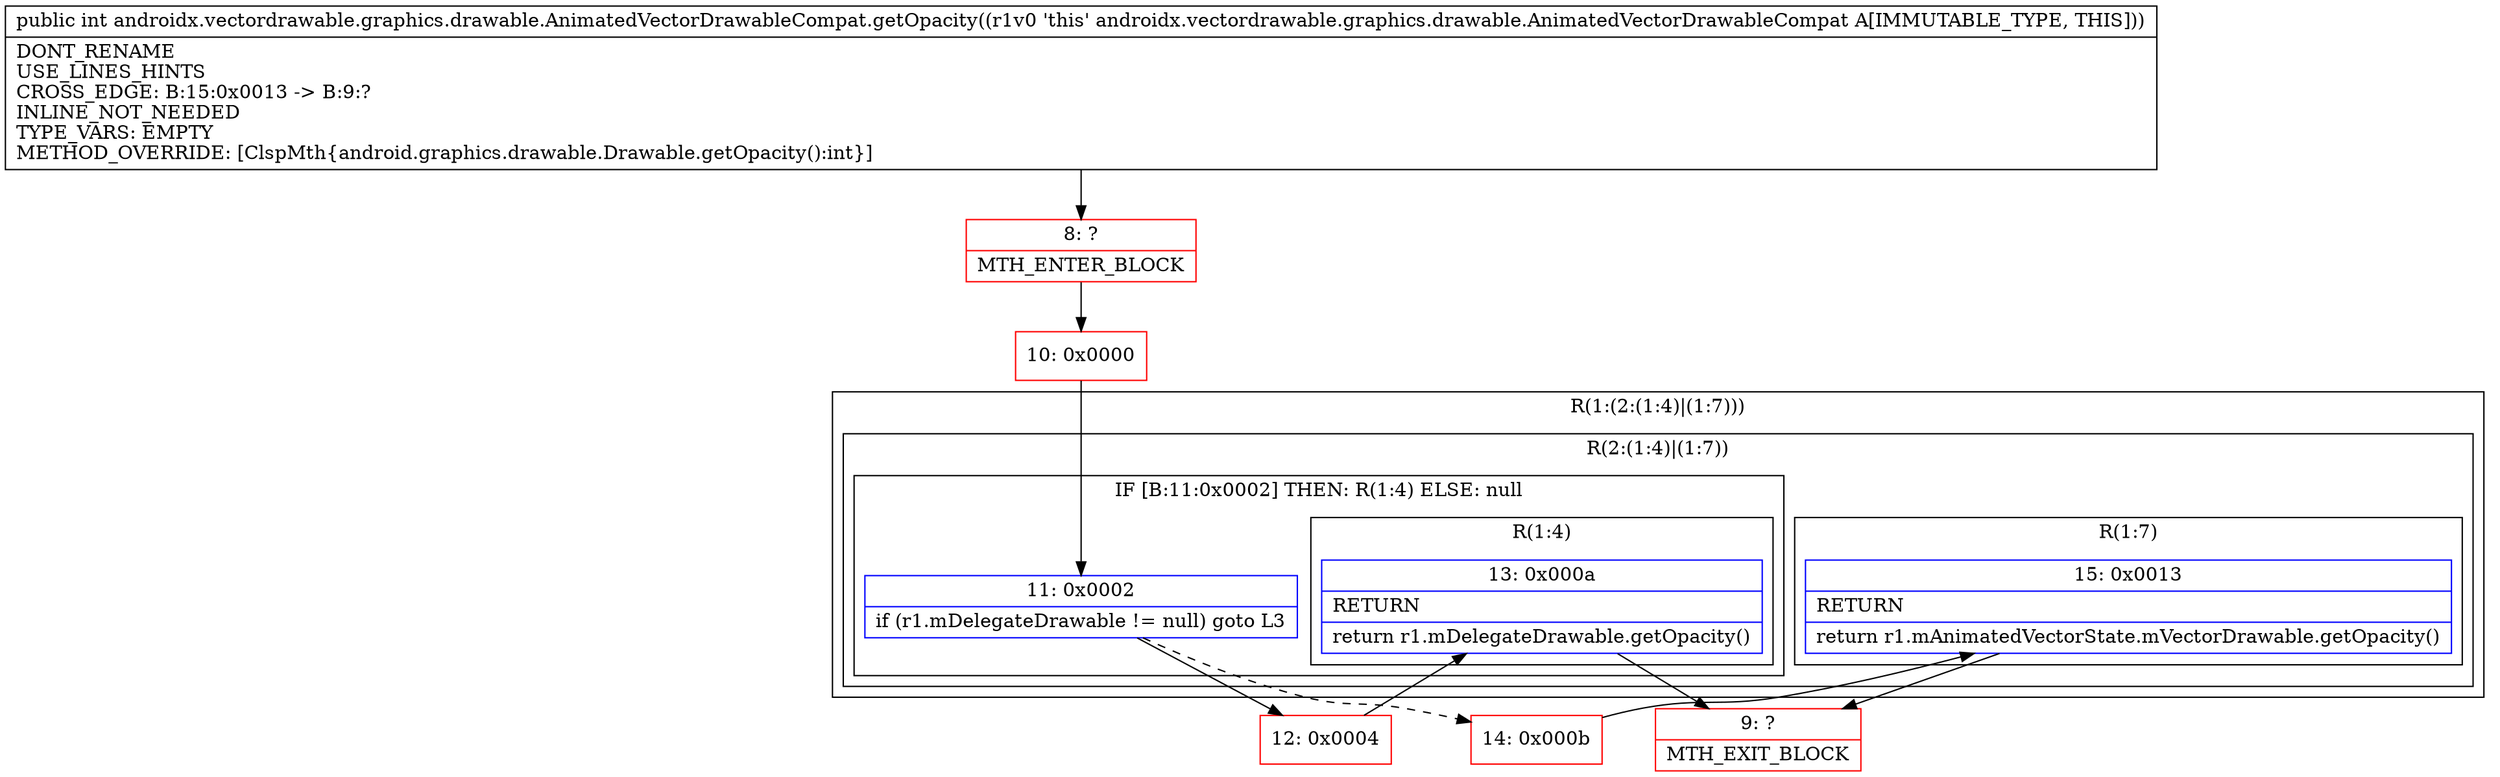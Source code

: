 digraph "CFG forandroidx.vectordrawable.graphics.drawable.AnimatedVectorDrawableCompat.getOpacity()I" {
subgraph cluster_Region_267685009 {
label = "R(1:(2:(1:4)|(1:7)))";
node [shape=record,color=blue];
subgraph cluster_Region_228373838 {
label = "R(2:(1:4)|(1:7))";
node [shape=record,color=blue];
subgraph cluster_IfRegion_1092233422 {
label = "IF [B:11:0x0002] THEN: R(1:4) ELSE: null";
node [shape=record,color=blue];
Node_11 [shape=record,label="{11\:\ 0x0002|if (r1.mDelegateDrawable != null) goto L3\l}"];
subgraph cluster_Region_952636672 {
label = "R(1:4)";
node [shape=record,color=blue];
Node_13 [shape=record,label="{13\:\ 0x000a|RETURN\l|return r1.mDelegateDrawable.getOpacity()\l}"];
}
}
subgraph cluster_Region_334730892 {
label = "R(1:7)";
node [shape=record,color=blue];
Node_15 [shape=record,label="{15\:\ 0x0013|RETURN\l|return r1.mAnimatedVectorState.mVectorDrawable.getOpacity()\l}"];
}
}
}
Node_8 [shape=record,color=red,label="{8\:\ ?|MTH_ENTER_BLOCK\l}"];
Node_10 [shape=record,color=red,label="{10\:\ 0x0000}"];
Node_12 [shape=record,color=red,label="{12\:\ 0x0004}"];
Node_9 [shape=record,color=red,label="{9\:\ ?|MTH_EXIT_BLOCK\l}"];
Node_14 [shape=record,color=red,label="{14\:\ 0x000b}"];
MethodNode[shape=record,label="{public int androidx.vectordrawable.graphics.drawable.AnimatedVectorDrawableCompat.getOpacity((r1v0 'this' androidx.vectordrawable.graphics.drawable.AnimatedVectorDrawableCompat A[IMMUTABLE_TYPE, THIS]))  | DONT_RENAME\lUSE_LINES_HINTS\lCROSS_EDGE: B:15:0x0013 \-\> B:9:?\lINLINE_NOT_NEEDED\lTYPE_VARS: EMPTY\lMETHOD_OVERRIDE: [ClspMth\{android.graphics.drawable.Drawable.getOpacity():int\}]\l}"];
MethodNode -> Node_8;Node_11 -> Node_12;
Node_11 -> Node_14[style=dashed];
Node_13 -> Node_9;
Node_15 -> Node_9;
Node_8 -> Node_10;
Node_10 -> Node_11;
Node_12 -> Node_13;
Node_14 -> Node_15;
}

